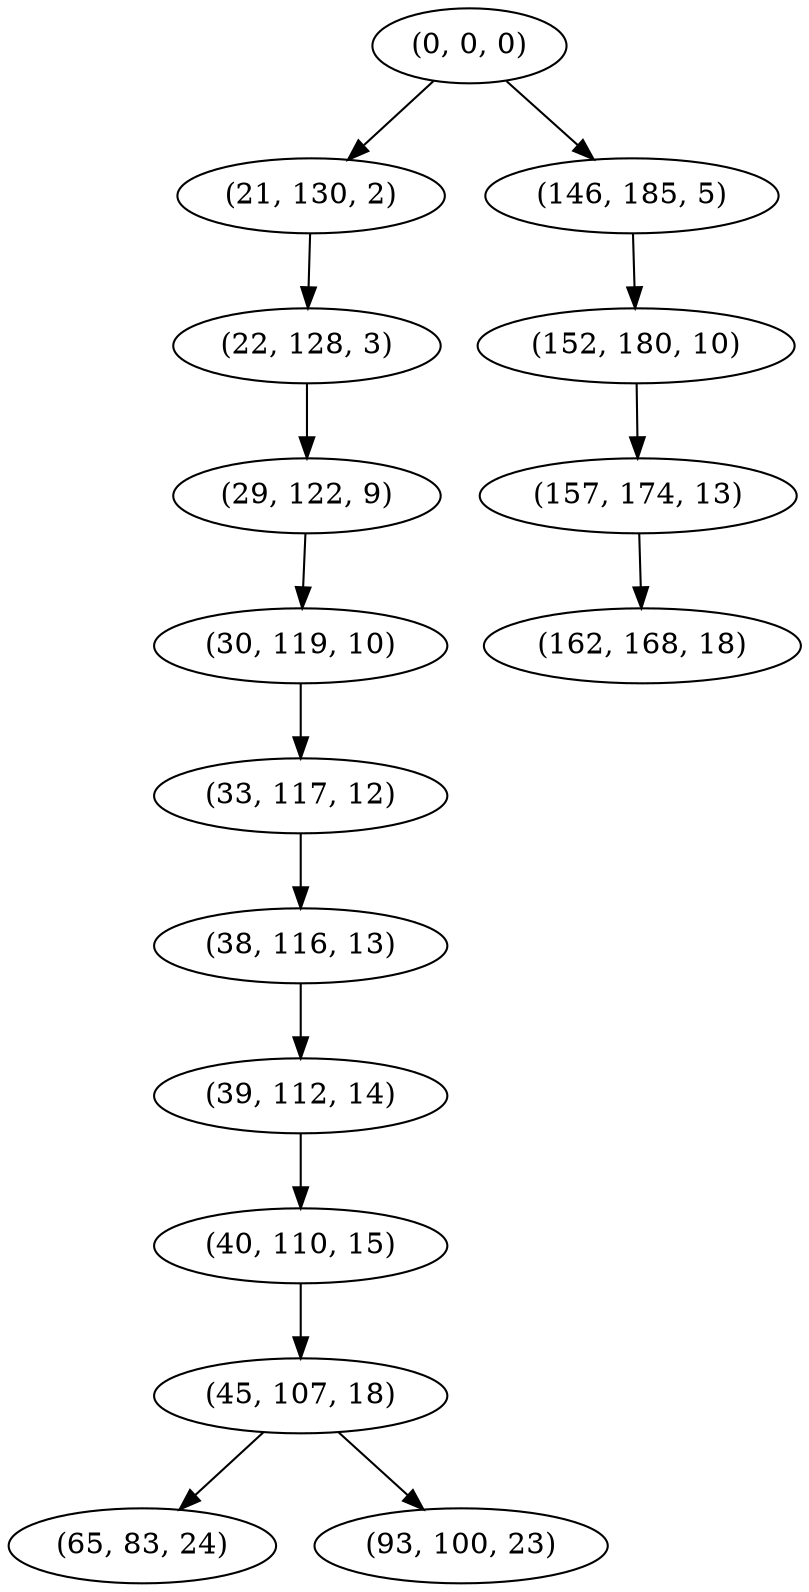 digraph tree {
    "(0, 0, 0)";
    "(21, 130, 2)";
    "(22, 128, 3)";
    "(29, 122, 9)";
    "(30, 119, 10)";
    "(33, 117, 12)";
    "(38, 116, 13)";
    "(39, 112, 14)";
    "(40, 110, 15)";
    "(45, 107, 18)";
    "(65, 83, 24)";
    "(93, 100, 23)";
    "(146, 185, 5)";
    "(152, 180, 10)";
    "(157, 174, 13)";
    "(162, 168, 18)";
    "(0, 0, 0)" -> "(21, 130, 2)";
    "(0, 0, 0)" -> "(146, 185, 5)";
    "(21, 130, 2)" -> "(22, 128, 3)";
    "(22, 128, 3)" -> "(29, 122, 9)";
    "(29, 122, 9)" -> "(30, 119, 10)";
    "(30, 119, 10)" -> "(33, 117, 12)";
    "(33, 117, 12)" -> "(38, 116, 13)";
    "(38, 116, 13)" -> "(39, 112, 14)";
    "(39, 112, 14)" -> "(40, 110, 15)";
    "(40, 110, 15)" -> "(45, 107, 18)";
    "(45, 107, 18)" -> "(65, 83, 24)";
    "(45, 107, 18)" -> "(93, 100, 23)";
    "(146, 185, 5)" -> "(152, 180, 10)";
    "(152, 180, 10)" -> "(157, 174, 13)";
    "(157, 174, 13)" -> "(162, 168, 18)";
}
